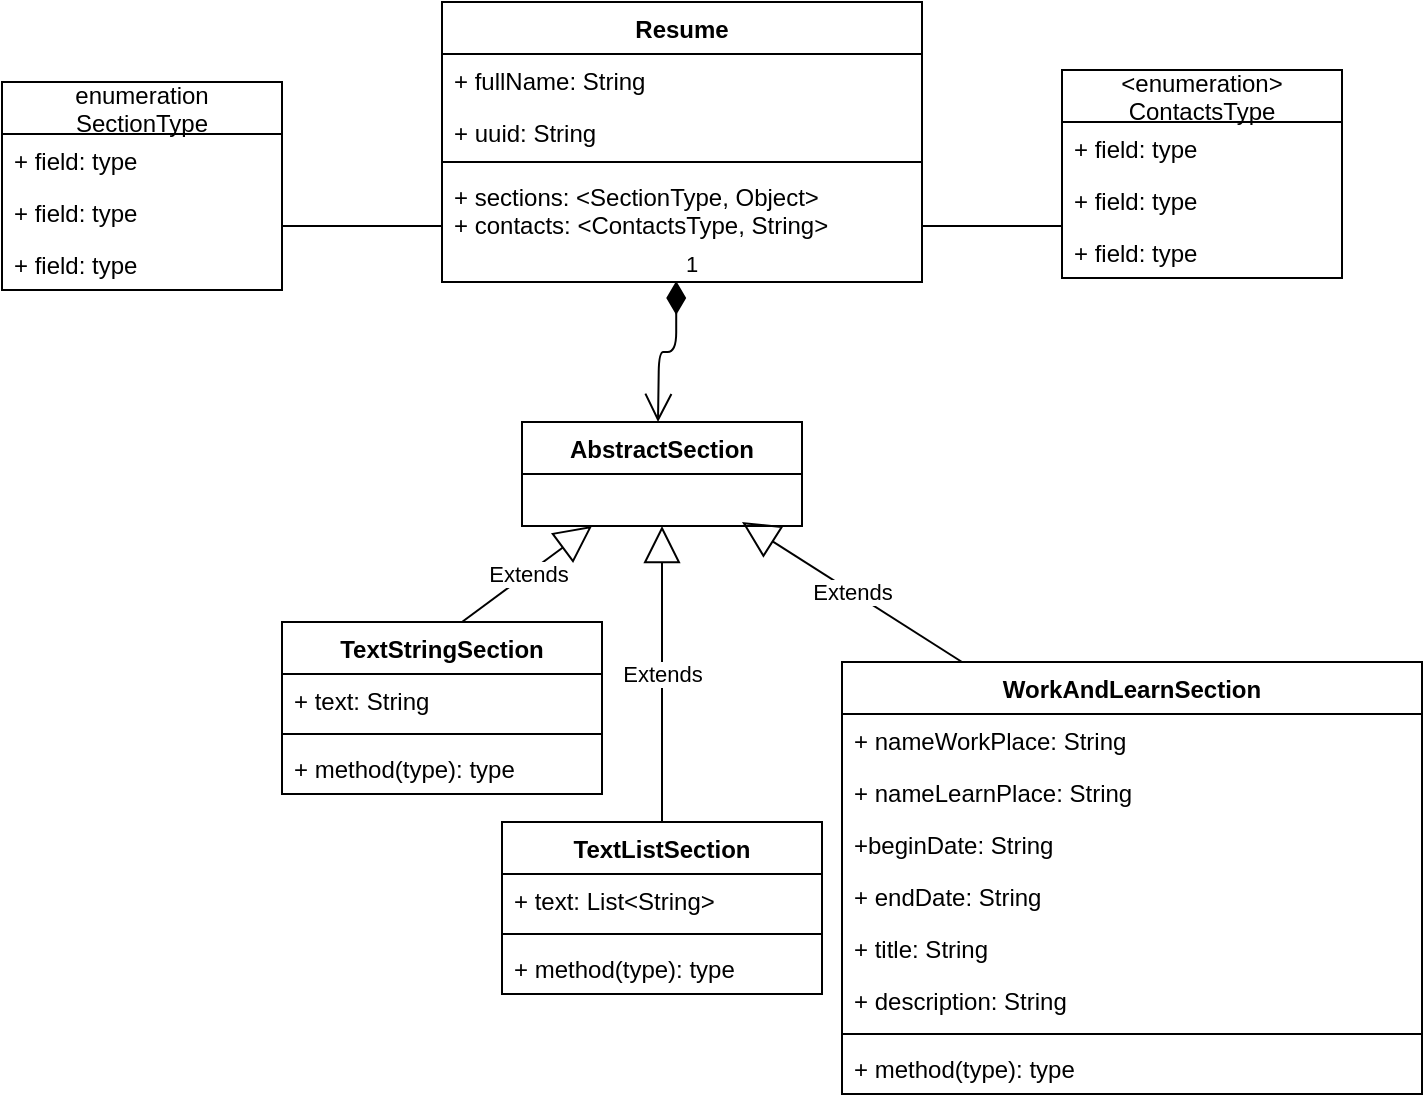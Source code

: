 <mxfile version="14.4.3" type="github">
  <diagram id="C5RBs43oDa-KdzZeNtuy" name="Page-1">
    <mxGraphModel dx="1038" dy="548" grid="1" gridSize="10" guides="1" tooltips="1" connect="1" arrows="1" fold="1" page="1" pageScale="1" pageWidth="827" pageHeight="1169" math="0" shadow="0">
      <root>
        <mxCell id="WIyWlLk6GJQsqaUBKTNV-0" />
        <mxCell id="WIyWlLk6GJQsqaUBKTNV-1" parent="WIyWlLk6GJQsqaUBKTNV-0" />
        <mxCell id="i5J6BNnsqSi8_SD2HCNW-0" value="Resume" style="swimlane;fontStyle=1;align=center;verticalAlign=top;childLayout=stackLayout;horizontal=1;startSize=26;horizontalStack=0;resizeParent=1;resizeParentMax=0;resizeLast=0;collapsible=1;marginBottom=0;" vertex="1" parent="WIyWlLk6GJQsqaUBKTNV-1">
          <mxGeometry x="290" y="30" width="240" height="140" as="geometry" />
        </mxCell>
        <mxCell id="i5J6BNnsqSi8_SD2HCNW-4" value="+ fullName: String" style="text;strokeColor=none;fillColor=none;align=left;verticalAlign=top;spacingLeft=4;spacingRight=4;overflow=hidden;rotatable=0;points=[[0,0.5],[1,0.5]];portConstraint=eastwest;" vertex="1" parent="i5J6BNnsqSi8_SD2HCNW-0">
          <mxGeometry y="26" width="240" height="26" as="geometry" />
        </mxCell>
        <mxCell id="i5J6BNnsqSi8_SD2HCNW-1" value="+ uuid: String&#xa;" style="text;strokeColor=none;fillColor=none;align=left;verticalAlign=top;spacingLeft=4;spacingRight=4;overflow=hidden;rotatable=0;points=[[0,0.5],[1,0.5]];portConstraint=eastwest;" vertex="1" parent="i5J6BNnsqSi8_SD2HCNW-0">
          <mxGeometry y="52" width="240" height="24" as="geometry" />
        </mxCell>
        <mxCell id="i5J6BNnsqSi8_SD2HCNW-2" value="" style="line;strokeWidth=1;fillColor=none;align=left;verticalAlign=middle;spacingTop=-1;spacingLeft=3;spacingRight=3;rotatable=0;labelPosition=right;points=[];portConstraint=eastwest;" vertex="1" parent="i5J6BNnsqSi8_SD2HCNW-0">
          <mxGeometry y="76" width="240" height="8" as="geometry" />
        </mxCell>
        <mxCell id="i5J6BNnsqSi8_SD2HCNW-3" value="+ sections: &lt;SectionType, Object&gt;&#xa;+ contacts: &lt;ContactsType, String&gt;" style="text;strokeColor=none;fillColor=none;align=left;verticalAlign=top;spacingLeft=4;spacingRight=4;overflow=hidden;rotatable=0;points=[[0,0.5],[1,0.5]];portConstraint=eastwest;" vertex="1" parent="i5J6BNnsqSi8_SD2HCNW-0">
          <mxGeometry y="84" width="240" height="56" as="geometry" />
        </mxCell>
        <mxCell id="i5J6BNnsqSi8_SD2HCNW-5" value="1" style="endArrow=open;html=1;endSize=12;startArrow=diamondThin;startSize=14;startFill=1;edgeStyle=orthogonalEdgeStyle;align=left;verticalAlign=bottom;exitX=0.488;exitY=0.992;exitDx=0;exitDy=0;exitPerimeter=0;" edge="1" parent="WIyWlLk6GJQsqaUBKTNV-1" source="i5J6BNnsqSi8_SD2HCNW-3">
          <mxGeometry x="-1" y="3" relative="1" as="geometry">
            <mxPoint x="230" y="280" as="sourcePoint" />
            <mxPoint x="398" y="240" as="targetPoint" />
          </mxGeometry>
        </mxCell>
        <mxCell id="i5J6BNnsqSi8_SD2HCNW-6" value="AbstractSection" style="swimlane;fontStyle=1;childLayout=stackLayout;horizontal=1;startSize=26;fillColor=none;horizontalStack=0;resizeParent=1;resizeParentMax=0;resizeLast=0;collapsible=1;marginBottom=0;" vertex="1" parent="WIyWlLk6GJQsqaUBKTNV-1">
          <mxGeometry x="330" y="240" width="140" height="52" as="geometry" />
        </mxCell>
        <mxCell id="i5J6BNnsqSi8_SD2HCNW-10" value="Extends" style="endArrow=block;endSize=16;endFill=0;html=1;entryX=0.25;entryY=1;entryDx=0;entryDy=0;" edge="1" parent="WIyWlLk6GJQsqaUBKTNV-1" target="i5J6BNnsqSi8_SD2HCNW-6">
          <mxGeometry width="160" relative="1" as="geometry">
            <mxPoint x="300" y="340" as="sourcePoint" />
            <mxPoint x="390" y="280" as="targetPoint" />
          </mxGeometry>
        </mxCell>
        <mxCell id="i5J6BNnsqSi8_SD2HCNW-11" value="TextStringSection" style="swimlane;fontStyle=1;align=center;verticalAlign=top;childLayout=stackLayout;horizontal=1;startSize=26;horizontalStack=0;resizeParent=1;resizeParentMax=0;resizeLast=0;collapsible=1;marginBottom=0;" vertex="1" parent="WIyWlLk6GJQsqaUBKTNV-1">
          <mxGeometry x="210" y="340" width="160" height="86" as="geometry" />
        </mxCell>
        <mxCell id="i5J6BNnsqSi8_SD2HCNW-12" value="+ text: String" style="text;strokeColor=none;fillColor=none;align=left;verticalAlign=top;spacingLeft=4;spacingRight=4;overflow=hidden;rotatable=0;points=[[0,0.5],[1,0.5]];portConstraint=eastwest;" vertex="1" parent="i5J6BNnsqSi8_SD2HCNW-11">
          <mxGeometry y="26" width="160" height="26" as="geometry" />
        </mxCell>
        <mxCell id="i5J6BNnsqSi8_SD2HCNW-13" value="" style="line;strokeWidth=1;fillColor=none;align=left;verticalAlign=middle;spacingTop=-1;spacingLeft=3;spacingRight=3;rotatable=0;labelPosition=right;points=[];portConstraint=eastwest;" vertex="1" parent="i5J6BNnsqSi8_SD2HCNW-11">
          <mxGeometry y="52" width="160" height="8" as="geometry" />
        </mxCell>
        <mxCell id="i5J6BNnsqSi8_SD2HCNW-14" value="+ method(type): type" style="text;strokeColor=none;fillColor=none;align=left;verticalAlign=top;spacingLeft=4;spacingRight=4;overflow=hidden;rotatable=0;points=[[0,0.5],[1,0.5]];portConstraint=eastwest;" vertex="1" parent="i5J6BNnsqSi8_SD2HCNW-11">
          <mxGeometry y="60" width="160" height="26" as="geometry" />
        </mxCell>
        <mxCell id="i5J6BNnsqSi8_SD2HCNW-15" value="Extends" style="endArrow=block;endSize=16;endFill=0;html=1;entryX=0.5;entryY=1;entryDx=0;entryDy=0;" edge="1" parent="WIyWlLk6GJQsqaUBKTNV-1" target="i5J6BNnsqSi8_SD2HCNW-6">
          <mxGeometry width="160" relative="1" as="geometry">
            <mxPoint x="400" y="440" as="sourcePoint" />
            <mxPoint x="570" y="300" as="targetPoint" />
          </mxGeometry>
        </mxCell>
        <mxCell id="i5J6BNnsqSi8_SD2HCNW-16" value="TextListSection" style="swimlane;fontStyle=1;align=center;verticalAlign=top;childLayout=stackLayout;horizontal=1;startSize=26;horizontalStack=0;resizeParent=1;resizeParentMax=0;resizeLast=0;collapsible=1;marginBottom=0;" vertex="1" parent="WIyWlLk6GJQsqaUBKTNV-1">
          <mxGeometry x="320" y="440" width="160" height="86" as="geometry" />
        </mxCell>
        <mxCell id="i5J6BNnsqSi8_SD2HCNW-17" value="+ text: List&lt;String&gt;" style="text;strokeColor=none;fillColor=none;align=left;verticalAlign=top;spacingLeft=4;spacingRight=4;overflow=hidden;rotatable=0;points=[[0,0.5],[1,0.5]];portConstraint=eastwest;" vertex="1" parent="i5J6BNnsqSi8_SD2HCNW-16">
          <mxGeometry y="26" width="160" height="26" as="geometry" />
        </mxCell>
        <mxCell id="i5J6BNnsqSi8_SD2HCNW-18" value="" style="line;strokeWidth=1;fillColor=none;align=left;verticalAlign=middle;spacingTop=-1;spacingLeft=3;spacingRight=3;rotatable=0;labelPosition=right;points=[];portConstraint=eastwest;" vertex="1" parent="i5J6BNnsqSi8_SD2HCNW-16">
          <mxGeometry y="52" width="160" height="8" as="geometry" />
        </mxCell>
        <mxCell id="i5J6BNnsqSi8_SD2HCNW-19" value="+ method(type): type" style="text;strokeColor=none;fillColor=none;align=left;verticalAlign=top;spacingLeft=4;spacingRight=4;overflow=hidden;rotatable=0;points=[[0,0.5],[1,0.5]];portConstraint=eastwest;" vertex="1" parent="i5J6BNnsqSi8_SD2HCNW-16">
          <mxGeometry y="60" width="160" height="26" as="geometry" />
        </mxCell>
        <mxCell id="i5J6BNnsqSi8_SD2HCNW-20" value="Extends" style="endArrow=block;endSize=16;endFill=0;html=1;" edge="1" parent="WIyWlLk6GJQsqaUBKTNV-1">
          <mxGeometry width="160" relative="1" as="geometry">
            <mxPoint x="550" y="360" as="sourcePoint" />
            <mxPoint x="440" y="290" as="targetPoint" />
          </mxGeometry>
        </mxCell>
        <mxCell id="i5J6BNnsqSi8_SD2HCNW-21" value="WorkAndLearnSection" style="swimlane;fontStyle=1;align=center;verticalAlign=top;childLayout=stackLayout;horizontal=1;startSize=26;horizontalStack=0;resizeParent=1;resizeParentMax=0;resizeLast=0;collapsible=1;marginBottom=0;" vertex="1" parent="WIyWlLk6GJQsqaUBKTNV-1">
          <mxGeometry x="490" y="360" width="290" height="216" as="geometry" />
        </mxCell>
        <mxCell id="i5J6BNnsqSi8_SD2HCNW-22" value="+ nameWorkPlace: String" style="text;strokeColor=none;fillColor=none;align=left;verticalAlign=top;spacingLeft=4;spacingRight=4;overflow=hidden;rotatable=0;points=[[0,0.5],[1,0.5]];portConstraint=eastwest;" vertex="1" parent="i5J6BNnsqSi8_SD2HCNW-21">
          <mxGeometry y="26" width="290" height="26" as="geometry" />
        </mxCell>
        <mxCell id="i5J6BNnsqSi8_SD2HCNW-34" value="+ nameLearnPlace: String" style="text;strokeColor=none;fillColor=none;align=left;verticalAlign=top;spacingLeft=4;spacingRight=4;overflow=hidden;rotatable=0;points=[[0,0.5],[1,0.5]];portConstraint=eastwest;" vertex="1" parent="i5J6BNnsqSi8_SD2HCNW-21">
          <mxGeometry y="52" width="290" height="26" as="geometry" />
        </mxCell>
        <mxCell id="i5J6BNnsqSi8_SD2HCNW-35" value="+beginDate: String" style="text;strokeColor=none;fillColor=none;align=left;verticalAlign=top;spacingLeft=4;spacingRight=4;overflow=hidden;rotatable=0;points=[[0,0.5],[1,0.5]];portConstraint=eastwest;" vertex="1" parent="i5J6BNnsqSi8_SD2HCNW-21">
          <mxGeometry y="78" width="290" height="26" as="geometry" />
        </mxCell>
        <mxCell id="i5J6BNnsqSi8_SD2HCNW-36" value="+ endDate: String" style="text;strokeColor=none;fillColor=none;align=left;verticalAlign=top;spacingLeft=4;spacingRight=4;overflow=hidden;rotatable=0;points=[[0,0.5],[1,0.5]];portConstraint=eastwest;" vertex="1" parent="i5J6BNnsqSi8_SD2HCNW-21">
          <mxGeometry y="104" width="290" height="26" as="geometry" />
        </mxCell>
        <mxCell id="i5J6BNnsqSi8_SD2HCNW-37" value="+ title: String" style="text;strokeColor=none;fillColor=none;align=left;verticalAlign=top;spacingLeft=4;spacingRight=4;overflow=hidden;rotatable=0;points=[[0,0.5],[1,0.5]];portConstraint=eastwest;" vertex="1" parent="i5J6BNnsqSi8_SD2HCNW-21">
          <mxGeometry y="130" width="290" height="26" as="geometry" />
        </mxCell>
        <mxCell id="i5J6BNnsqSi8_SD2HCNW-38" value="+ description: String" style="text;strokeColor=none;fillColor=none;align=left;verticalAlign=top;spacingLeft=4;spacingRight=4;overflow=hidden;rotatable=0;points=[[0,0.5],[1,0.5]];portConstraint=eastwest;" vertex="1" parent="i5J6BNnsqSi8_SD2HCNW-21">
          <mxGeometry y="156" width="290" height="26" as="geometry" />
        </mxCell>
        <mxCell id="i5J6BNnsqSi8_SD2HCNW-23" value="" style="line;strokeWidth=1;fillColor=none;align=left;verticalAlign=middle;spacingTop=-1;spacingLeft=3;spacingRight=3;rotatable=0;labelPosition=right;points=[];portConstraint=eastwest;" vertex="1" parent="i5J6BNnsqSi8_SD2HCNW-21">
          <mxGeometry y="182" width="290" height="8" as="geometry" />
        </mxCell>
        <mxCell id="i5J6BNnsqSi8_SD2HCNW-24" value="+ method(type): type" style="text;strokeColor=none;fillColor=none;align=left;verticalAlign=top;spacingLeft=4;spacingRight=4;overflow=hidden;rotatable=0;points=[[0,0.5],[1,0.5]];portConstraint=eastwest;" vertex="1" parent="i5J6BNnsqSi8_SD2HCNW-21">
          <mxGeometry y="190" width="290" height="26" as="geometry" />
        </mxCell>
        <mxCell id="i5J6BNnsqSi8_SD2HCNW-39" value="" style="line;strokeWidth=1;fillColor=none;align=left;verticalAlign=middle;spacingTop=-1;spacingLeft=3;spacingRight=3;rotatable=0;labelPosition=right;points=[];portConstraint=eastwest;" vertex="1" parent="WIyWlLk6GJQsqaUBKTNV-1">
          <mxGeometry x="210" y="138" width="80" height="8" as="geometry" />
        </mxCell>
        <mxCell id="i5J6BNnsqSi8_SD2HCNW-40" value="" style="line;strokeWidth=1;fillColor=none;align=left;verticalAlign=middle;spacingTop=-1;spacingLeft=3;spacingRight=3;rotatable=0;labelPosition=right;points=[];portConstraint=eastwest;" vertex="1" parent="WIyWlLk6GJQsqaUBKTNV-1">
          <mxGeometry x="530" y="138" width="70" height="8" as="geometry" />
        </mxCell>
        <mxCell id="i5J6BNnsqSi8_SD2HCNW-45" value="enumeration&#xa;SectionType" style="swimlane;fontStyle=0;childLayout=stackLayout;horizontal=1;startSize=26;fillColor=none;horizontalStack=0;resizeParent=1;resizeParentMax=0;resizeLast=0;collapsible=1;marginBottom=0;" vertex="1" parent="WIyWlLk6GJQsqaUBKTNV-1">
          <mxGeometry x="70" y="70" width="140" height="104" as="geometry" />
        </mxCell>
        <mxCell id="i5J6BNnsqSi8_SD2HCNW-46" value="+ field: type" style="text;strokeColor=none;fillColor=none;align=left;verticalAlign=top;spacingLeft=4;spacingRight=4;overflow=hidden;rotatable=0;points=[[0,0.5],[1,0.5]];portConstraint=eastwest;" vertex="1" parent="i5J6BNnsqSi8_SD2HCNW-45">
          <mxGeometry y="26" width="140" height="26" as="geometry" />
        </mxCell>
        <mxCell id="i5J6BNnsqSi8_SD2HCNW-47" value="+ field: type" style="text;strokeColor=none;fillColor=none;align=left;verticalAlign=top;spacingLeft=4;spacingRight=4;overflow=hidden;rotatable=0;points=[[0,0.5],[1,0.5]];portConstraint=eastwest;" vertex="1" parent="i5J6BNnsqSi8_SD2HCNW-45">
          <mxGeometry y="52" width="140" height="26" as="geometry" />
        </mxCell>
        <mxCell id="i5J6BNnsqSi8_SD2HCNW-48" value="+ field: type" style="text;strokeColor=none;fillColor=none;align=left;verticalAlign=top;spacingLeft=4;spacingRight=4;overflow=hidden;rotatable=0;points=[[0,0.5],[1,0.5]];portConstraint=eastwest;" vertex="1" parent="i5J6BNnsqSi8_SD2HCNW-45">
          <mxGeometry y="78" width="140" height="26" as="geometry" />
        </mxCell>
        <mxCell id="i5J6BNnsqSi8_SD2HCNW-49" value="&lt;enumeration&gt;&#xa;ContactsType" style="swimlane;fontStyle=0;childLayout=stackLayout;horizontal=1;startSize=26;fillColor=none;horizontalStack=0;resizeParent=1;resizeParentMax=0;resizeLast=0;collapsible=1;marginBottom=0;" vertex="1" parent="WIyWlLk6GJQsqaUBKTNV-1">
          <mxGeometry x="600" y="64" width="140" height="104" as="geometry" />
        </mxCell>
        <mxCell id="i5J6BNnsqSi8_SD2HCNW-50" value="+ field: type" style="text;strokeColor=none;fillColor=none;align=left;verticalAlign=top;spacingLeft=4;spacingRight=4;overflow=hidden;rotatable=0;points=[[0,0.5],[1,0.5]];portConstraint=eastwest;" vertex="1" parent="i5J6BNnsqSi8_SD2HCNW-49">
          <mxGeometry y="26" width="140" height="26" as="geometry" />
        </mxCell>
        <mxCell id="i5J6BNnsqSi8_SD2HCNW-51" value="+ field: type" style="text;strokeColor=none;fillColor=none;align=left;verticalAlign=top;spacingLeft=4;spacingRight=4;overflow=hidden;rotatable=0;points=[[0,0.5],[1,0.5]];portConstraint=eastwest;" vertex="1" parent="i5J6BNnsqSi8_SD2HCNW-49">
          <mxGeometry y="52" width="140" height="26" as="geometry" />
        </mxCell>
        <mxCell id="i5J6BNnsqSi8_SD2HCNW-52" value="+ field: type" style="text;strokeColor=none;fillColor=none;align=left;verticalAlign=top;spacingLeft=4;spacingRight=4;overflow=hidden;rotatable=0;points=[[0,0.5],[1,0.5]];portConstraint=eastwest;" vertex="1" parent="i5J6BNnsqSi8_SD2HCNW-49">
          <mxGeometry y="78" width="140" height="26" as="geometry" />
        </mxCell>
      </root>
    </mxGraphModel>
  </diagram>
</mxfile>
